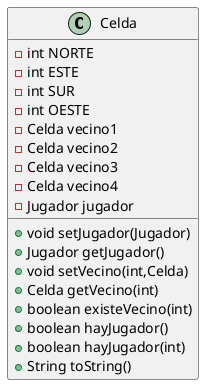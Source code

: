 @startuml
class Celda {
- int NORTE
- int ESTE
- int SUR
- int OESTE
- Celda vecino1
- Celda vecino2
- Celda vecino3
- Celda vecino4
- Jugador jugador
+ void setJugador(Jugador)
+ Jugador getJugador()
+ void setVecino(int,Celda)
+ Celda getVecino(int)
+ boolean existeVecino(int)
+ boolean hayJugador()
+ boolean hayJugador(int)
+ String toString()
}
@enduml